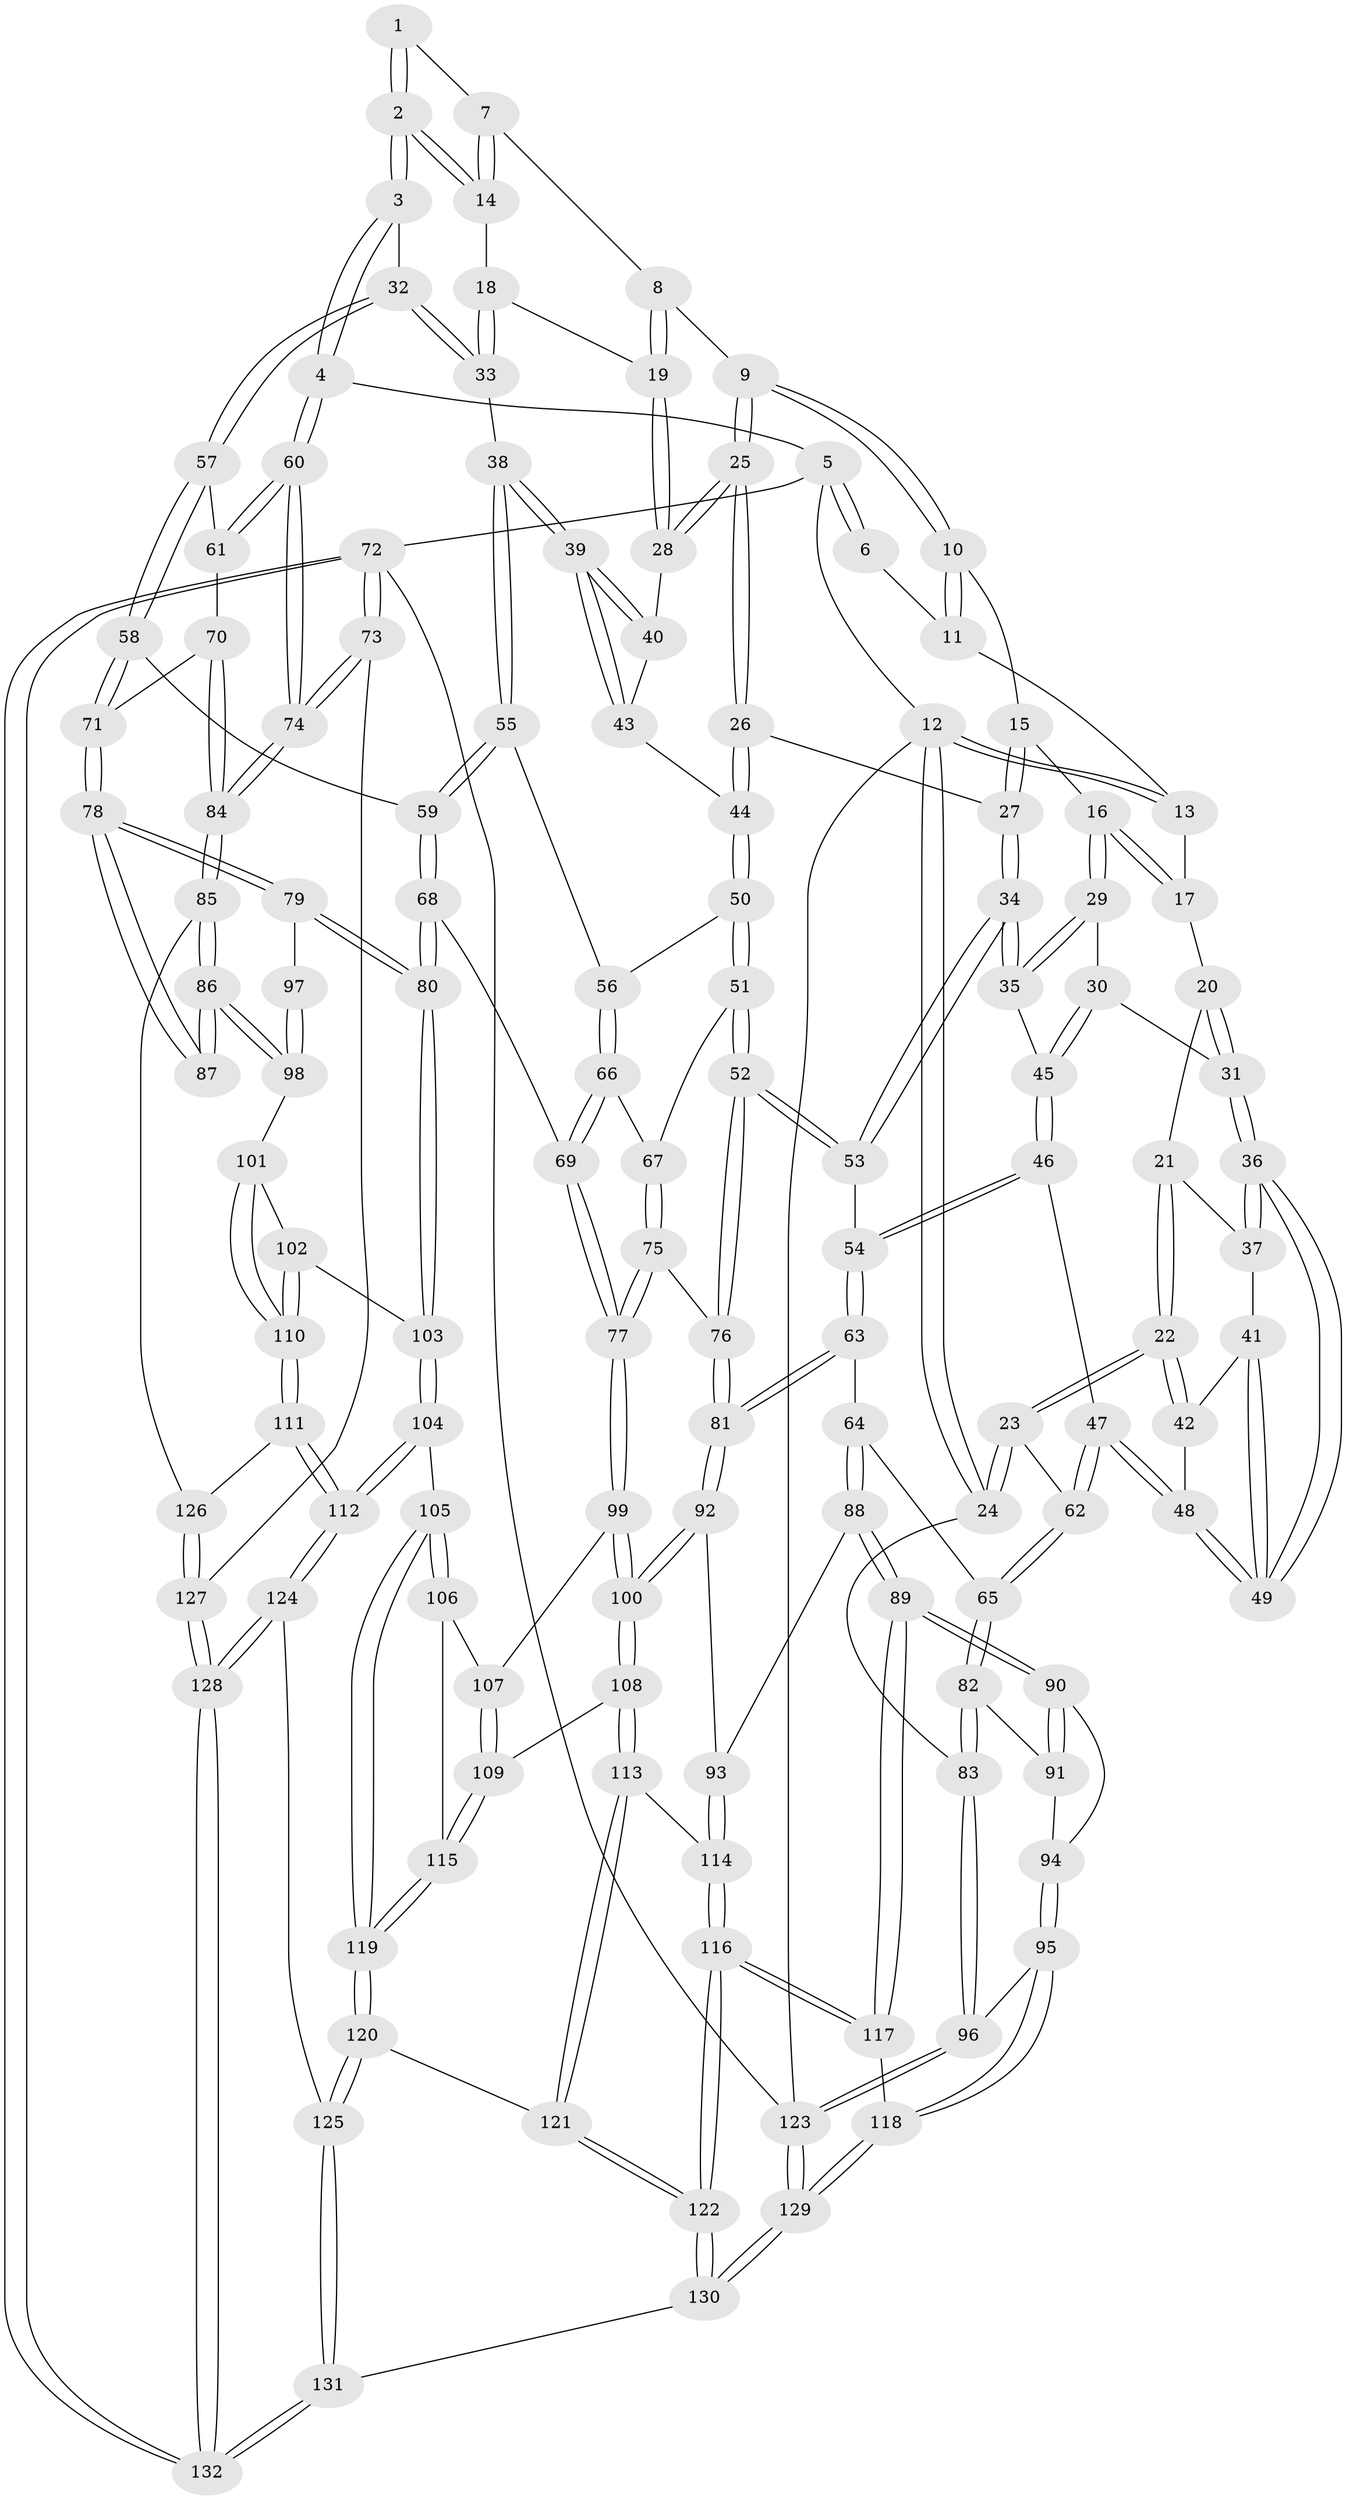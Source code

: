 // Generated by graph-tools (version 1.1) at 2025/27/03/09/25 03:27:13]
// undirected, 132 vertices, 327 edges
graph export_dot {
graph [start="1"]
  node [color=gray90,style=filled];
  1 [pos="+0.683165912333+0.002876431133927124"];
  2 [pos="+0.9715186342193266+0.0234957471389453"];
  3 [pos="+1+0"];
  4 [pos="+1+0"];
  5 [pos="+1+0"];
  6 [pos="+0.5893387673145907+0"];
  7 [pos="+0.6944749055686842+0.03704554945628826"];
  8 [pos="+0.6528052569141439+0.0809483838580425"];
  9 [pos="+0.5135789696438253+0.00808202847278857"];
  10 [pos="+0.5120941750828547+0.004696123146908647"];
  11 [pos="+0.5081663437969047+0"];
  12 [pos="+0+0"];
  13 [pos="+0.2026577726560666+0"];
  14 [pos="+0.7498542160743064+0.0716267507709999"];
  15 [pos="+0.42351007351571396+0.0822567187025828"];
  16 [pos="+0.36586802590500217+0.11395299297334616"];
  17 [pos="+0.21501492957174229+0"];
  18 [pos="+0.7177081709692704+0.129590806273754"];
  19 [pos="+0.6563616988889065+0.13941711019844774"];
  20 [pos="+0.21192986727124266+0"];
  21 [pos="+0.16063899202568271+0.09254325271675817"];
  22 [pos="+0+0.23581388765044375"];
  23 [pos="+0+0.24210338188356198"];
  24 [pos="+0+0.23253561178012525"];
  25 [pos="+0.5459316590823985+0.16975678929367893"];
  26 [pos="+0.5337773475958673+0.19929872445886648"];
  27 [pos="+0.47296507469056215+0.21511264922691525"];
  28 [pos="+0.6521050687067095+0.14402283179345865"];
  29 [pos="+0.36462898794421345+0.12624792896659415"];
  30 [pos="+0.3069105335221271+0.17736192634764808"];
  31 [pos="+0.2933978932162647+0.17347148675770227"];
  32 [pos="+0.870146131175186+0.24604607887600216"];
  33 [pos="+0.8043602957459154+0.24661137152728493"];
  34 [pos="+0.4489832964330201+0.22468203294926037"];
  35 [pos="+0.4467075416883121+0.22372811070168108"];
  36 [pos="+0.2304289878542416+0.18363386097793935"];
  37 [pos="+0.17705942033253083+0.13050908985999127"];
  38 [pos="+0.7388889802617532+0.26872315567092303"];
  39 [pos="+0.7321960543333174+0.26486664772931023"];
  40 [pos="+0.665181184772438+0.17201534872969945"];
  41 [pos="+0.15408669100848807+0.20539433349737718"];
  42 [pos="+0.10006431261329701+0.24254630627595425"];
  43 [pos="+0.6337928844047326+0.24532598933086602"];
  44 [pos="+0.5640355989314185+0.24437410874346338"];
  45 [pos="+0.32523272712992285+0.2392646585377624"];
  46 [pos="+0.2756291542739424+0.33217204022899466"];
  47 [pos="+0.23569772507329645+0.3334671398028929"];
  48 [pos="+0.22409309490810037+0.31075232888065074"];
  49 [pos="+0.2192122875979064+0.27357718483868226"];
  50 [pos="+0.566284470588254+0.2637071549185775"];
  51 [pos="+0.4770300590793059+0.40471348214418473"];
  52 [pos="+0.4404526376409963+0.40870403357312557"];
  53 [pos="+0.41106604081463305+0.39787482179898803"];
  54 [pos="+0.39680315015849665+0.40031858563488903"];
  55 [pos="+0.6767954287368435+0.37025138049654194"];
  56 [pos="+0.6409610812732921+0.37131152868895584"];
  57 [pos="+0.8791659653613344+0.37556862694928306"];
  58 [pos="+0.8601114820056628+0.40951495317487335"];
  59 [pos="+0.731906219398077+0.44147052840766576"];
  60 [pos="+1+0.40896128868179443"];
  61 [pos="+1+0.4232978295027963"];
  62 [pos="+0.14875585155792803+0.42210861497409036"];
  63 [pos="+0.3120528875765337+0.5425260731033102"];
  64 [pos="+0.31129460416873606+0.5428649089350005"];
  65 [pos="+0.15025131749350124+0.4741634117470417"];
  66 [pos="+0.5688278041525804+0.42566032845681273"];
  67 [pos="+0.5574445045088389+0.4256358993252149"];
  68 [pos="+0.6919189257348969+0.606781520412908"];
  69 [pos="+0.679827707513835+0.6090160459903082"];
  70 [pos="+0.9386857887408998+0.5262639530883485"];
  71 [pos="+0.8825516611628579+0.5196836030110757"];
  72 [pos="+1+1"];
  73 [pos="+1+0.7643351078831658"];
  74 [pos="+1+0.7488917262786826"];
  75 [pos="+0.5191081027713041+0.5971257230813464"];
  76 [pos="+0.48930532285711514+0.5991076579945877"];
  77 [pos="+0.6624460021117968+0.6188247926235162"];
  78 [pos="+0.8588557196503844+0.5526888570035409"];
  79 [pos="+0.763298666410227+0.6094406436901739"];
  80 [pos="+0.7317490596885168+0.6211598353258353"];
  81 [pos="+0.46296906699168566+0.6176228479216808"];
  82 [pos="+0.09482259123993277+0.5541153255102595"];
  83 [pos="+0+0.6165391153088782"];
  84 [pos="+1+0.7440853543136273"];
  85 [pos="+1+0.7403333483130261"];
  86 [pos="+1+0.7396901880655767"];
  87 [pos="+0.9348889139656957+0.6423143777901885"];
  88 [pos="+0.2592470295743416+0.7001439926008266"];
  89 [pos="+0.24040311688507618+0.711013930151772"];
  90 [pos="+0.2362023961676353+0.708941842246632"];
  91 [pos="+0.1051348472675806+0.5705992600956781"];
  92 [pos="+0.4416860855772837+0.6791534343689597"];
  93 [pos="+0.3652391990575903+0.7169100549994604"];
  94 [pos="+0.08688446753147547+0.7298772549196729"];
  95 [pos="+0.034118631883567854+0.7626191093019219"];
  96 [pos="+0+0.6884863990101429"];
  97 [pos="+0.8310489330153842+0.6354664581006289"];
  98 [pos="+1+0.7402833034607128"];
  99 [pos="+0.6547151124417351+0.6377902732927679"];
  100 [pos="+0.48386748339487784+0.7361873455137017"];
  101 [pos="+0.9854045407846549+0.7448095356614949"];
  102 [pos="+0.8070560980462808+0.7136791087841782"];
  103 [pos="+0.7524105697913795+0.6585112180624951"];
  104 [pos="+0.7238084163785823+0.8329436362106596"];
  105 [pos="+0.6981084861088568+0.8358698933371466"];
  106 [pos="+0.6644251014941307+0.769291678758468"];
  107 [pos="+0.6505519967532354+0.651729785140634"];
  108 [pos="+0.5002009209390113+0.771389047592939"];
  109 [pos="+0.5598496894678977+0.7797903130002434"];
  110 [pos="+0.8079672442722147+0.8407701720811356"];
  111 [pos="+0.7997149382500023+0.8551864305513815"];
  112 [pos="+0.7957573568286507+0.8578050824239117"];
  113 [pos="+0.470127586610677+0.8158308675821747"];
  114 [pos="+0.3872461494141499+0.7999119427580238"];
  115 [pos="+0.5789403123717115+0.8082879853094977"];
  116 [pos="+0.322963139116969+0.9031188008388166"];
  117 [pos="+0.22529951351294053+0.8303509690146387"];
  118 [pos="+0.12987769566790353+0.8814314215308989"];
  119 [pos="+0.6133682954490683+0.9009610789905563"];
  120 [pos="+0.599461802280265+0.9399175467863667"];
  121 [pos="+0.4742737115797346+0.8956617674600076"];
  122 [pos="+0.35158702686595616+0.9559858189539726"];
  123 [pos="+0+1"];
  124 [pos="+0.7890929841692212+0.9295057572767874"];
  125 [pos="+0.6117693829641437+0.9825300451561657"];
  126 [pos="+0.8857443882978635+0.8848261716255106"];
  127 [pos="+0.9005040563063554+0.9152940805927672"];
  128 [pos="+0.9057932124842324+1"];
  129 [pos="+0+1"];
  130 [pos="+0.32000635190051924+1"];
  131 [pos="+0.6007268512000449+1"];
  132 [pos="+0.9977169925066697+1"];
  1 -- 2;
  1 -- 2;
  1 -- 7;
  2 -- 3;
  2 -- 3;
  2 -- 14;
  2 -- 14;
  3 -- 4;
  3 -- 4;
  3 -- 32;
  4 -- 5;
  4 -- 60;
  4 -- 60;
  5 -- 6;
  5 -- 6;
  5 -- 12;
  5 -- 72;
  6 -- 11;
  7 -- 8;
  7 -- 14;
  7 -- 14;
  8 -- 9;
  8 -- 19;
  8 -- 19;
  9 -- 10;
  9 -- 10;
  9 -- 25;
  9 -- 25;
  10 -- 11;
  10 -- 11;
  10 -- 15;
  11 -- 13;
  12 -- 13;
  12 -- 13;
  12 -- 24;
  12 -- 24;
  12 -- 123;
  13 -- 17;
  14 -- 18;
  15 -- 16;
  15 -- 27;
  15 -- 27;
  16 -- 17;
  16 -- 17;
  16 -- 29;
  16 -- 29;
  17 -- 20;
  18 -- 19;
  18 -- 33;
  18 -- 33;
  19 -- 28;
  19 -- 28;
  20 -- 21;
  20 -- 31;
  20 -- 31;
  21 -- 22;
  21 -- 22;
  21 -- 37;
  22 -- 23;
  22 -- 23;
  22 -- 42;
  22 -- 42;
  23 -- 24;
  23 -- 24;
  23 -- 62;
  24 -- 83;
  25 -- 26;
  25 -- 26;
  25 -- 28;
  25 -- 28;
  26 -- 27;
  26 -- 44;
  26 -- 44;
  27 -- 34;
  27 -- 34;
  28 -- 40;
  29 -- 30;
  29 -- 35;
  29 -- 35;
  30 -- 31;
  30 -- 45;
  30 -- 45;
  31 -- 36;
  31 -- 36;
  32 -- 33;
  32 -- 33;
  32 -- 57;
  32 -- 57;
  33 -- 38;
  34 -- 35;
  34 -- 35;
  34 -- 53;
  34 -- 53;
  35 -- 45;
  36 -- 37;
  36 -- 37;
  36 -- 49;
  36 -- 49;
  37 -- 41;
  38 -- 39;
  38 -- 39;
  38 -- 55;
  38 -- 55;
  39 -- 40;
  39 -- 40;
  39 -- 43;
  39 -- 43;
  40 -- 43;
  41 -- 42;
  41 -- 49;
  41 -- 49;
  42 -- 48;
  43 -- 44;
  44 -- 50;
  44 -- 50;
  45 -- 46;
  45 -- 46;
  46 -- 47;
  46 -- 54;
  46 -- 54;
  47 -- 48;
  47 -- 48;
  47 -- 62;
  47 -- 62;
  48 -- 49;
  48 -- 49;
  50 -- 51;
  50 -- 51;
  50 -- 56;
  51 -- 52;
  51 -- 52;
  51 -- 67;
  52 -- 53;
  52 -- 53;
  52 -- 76;
  52 -- 76;
  53 -- 54;
  54 -- 63;
  54 -- 63;
  55 -- 56;
  55 -- 59;
  55 -- 59;
  56 -- 66;
  56 -- 66;
  57 -- 58;
  57 -- 58;
  57 -- 61;
  58 -- 59;
  58 -- 71;
  58 -- 71;
  59 -- 68;
  59 -- 68;
  60 -- 61;
  60 -- 61;
  60 -- 74;
  60 -- 74;
  61 -- 70;
  62 -- 65;
  62 -- 65;
  63 -- 64;
  63 -- 81;
  63 -- 81;
  64 -- 65;
  64 -- 88;
  64 -- 88;
  65 -- 82;
  65 -- 82;
  66 -- 67;
  66 -- 69;
  66 -- 69;
  67 -- 75;
  67 -- 75;
  68 -- 69;
  68 -- 80;
  68 -- 80;
  69 -- 77;
  69 -- 77;
  70 -- 71;
  70 -- 84;
  70 -- 84;
  71 -- 78;
  71 -- 78;
  72 -- 73;
  72 -- 73;
  72 -- 132;
  72 -- 132;
  72 -- 123;
  73 -- 74;
  73 -- 74;
  73 -- 127;
  74 -- 84;
  74 -- 84;
  75 -- 76;
  75 -- 77;
  75 -- 77;
  76 -- 81;
  76 -- 81;
  77 -- 99;
  77 -- 99;
  78 -- 79;
  78 -- 79;
  78 -- 87;
  78 -- 87;
  79 -- 80;
  79 -- 80;
  79 -- 97;
  80 -- 103;
  80 -- 103;
  81 -- 92;
  81 -- 92;
  82 -- 83;
  82 -- 83;
  82 -- 91;
  83 -- 96;
  83 -- 96;
  84 -- 85;
  84 -- 85;
  85 -- 86;
  85 -- 86;
  85 -- 126;
  86 -- 87;
  86 -- 87;
  86 -- 98;
  86 -- 98;
  88 -- 89;
  88 -- 89;
  88 -- 93;
  89 -- 90;
  89 -- 90;
  89 -- 117;
  89 -- 117;
  90 -- 91;
  90 -- 91;
  90 -- 94;
  91 -- 94;
  92 -- 93;
  92 -- 100;
  92 -- 100;
  93 -- 114;
  93 -- 114;
  94 -- 95;
  94 -- 95;
  95 -- 96;
  95 -- 118;
  95 -- 118;
  96 -- 123;
  96 -- 123;
  97 -- 98;
  97 -- 98;
  98 -- 101;
  99 -- 100;
  99 -- 100;
  99 -- 107;
  100 -- 108;
  100 -- 108;
  101 -- 102;
  101 -- 110;
  101 -- 110;
  102 -- 103;
  102 -- 110;
  102 -- 110;
  103 -- 104;
  103 -- 104;
  104 -- 105;
  104 -- 112;
  104 -- 112;
  105 -- 106;
  105 -- 106;
  105 -- 119;
  105 -- 119;
  106 -- 107;
  106 -- 115;
  107 -- 109;
  107 -- 109;
  108 -- 109;
  108 -- 113;
  108 -- 113;
  109 -- 115;
  109 -- 115;
  110 -- 111;
  110 -- 111;
  111 -- 112;
  111 -- 112;
  111 -- 126;
  112 -- 124;
  112 -- 124;
  113 -- 114;
  113 -- 121;
  113 -- 121;
  114 -- 116;
  114 -- 116;
  115 -- 119;
  115 -- 119;
  116 -- 117;
  116 -- 117;
  116 -- 122;
  116 -- 122;
  117 -- 118;
  118 -- 129;
  118 -- 129;
  119 -- 120;
  119 -- 120;
  120 -- 121;
  120 -- 125;
  120 -- 125;
  121 -- 122;
  121 -- 122;
  122 -- 130;
  122 -- 130;
  123 -- 129;
  123 -- 129;
  124 -- 125;
  124 -- 128;
  124 -- 128;
  125 -- 131;
  125 -- 131;
  126 -- 127;
  126 -- 127;
  127 -- 128;
  127 -- 128;
  128 -- 132;
  128 -- 132;
  129 -- 130;
  129 -- 130;
  130 -- 131;
  131 -- 132;
  131 -- 132;
}
